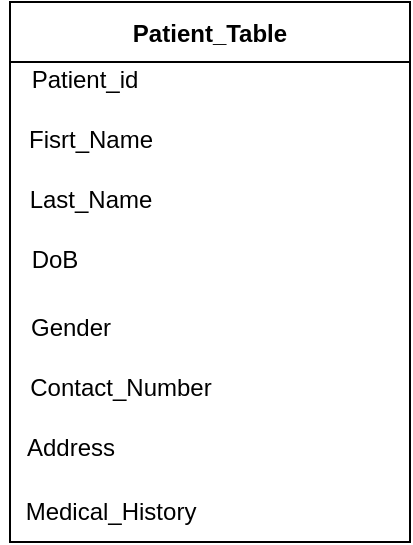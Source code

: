 <mxfile version="24.7.8">
  <diagram name="Page-1" id="5CPuJgBsUaOjI_eojxd_">
    <mxGraphModel dx="874" dy="532" grid="1" gridSize="10" guides="1" tooltips="1" connect="1" arrows="1" fold="1" page="1" pageScale="1" pageWidth="850" pageHeight="1100" math="0" shadow="0">
      <root>
        <mxCell id="0" />
        <mxCell id="1" parent="0" />
        <mxCell id="MtOOMFjzf1gfUAbF_CY8-6" value="Patient_Table" style="swimlane;startSize=30;" vertex="1" parent="1">
          <mxGeometry x="320" y="180" width="200" height="270" as="geometry" />
        </mxCell>
        <mxCell id="MtOOMFjzf1gfUAbF_CY8-8" value="Fisrt_Name" style="text;html=1;align=center;verticalAlign=middle;resizable=0;points=[];autosize=1;strokeColor=none;fillColor=none;" vertex="1" parent="MtOOMFjzf1gfUAbF_CY8-6">
          <mxGeometry x="-5" y="54" width="90" height="30" as="geometry" />
        </mxCell>
        <mxCell id="MtOOMFjzf1gfUAbF_CY8-9" value="Last_Name" style="text;html=1;align=center;verticalAlign=middle;resizable=0;points=[];autosize=1;strokeColor=none;fillColor=none;" vertex="1" parent="MtOOMFjzf1gfUAbF_CY8-6">
          <mxGeometry y="84" width="80" height="30" as="geometry" />
        </mxCell>
        <mxCell id="MtOOMFjzf1gfUAbF_CY8-10" value="DoB" style="text;html=1;align=center;verticalAlign=middle;resizable=0;points=[];autosize=1;strokeColor=none;fillColor=none;" vertex="1" parent="MtOOMFjzf1gfUAbF_CY8-6">
          <mxGeometry x="-3" y="114" width="50" height="30" as="geometry" />
        </mxCell>
        <mxCell id="MtOOMFjzf1gfUAbF_CY8-15" value="Medical_History" style="text;html=1;align=center;verticalAlign=middle;resizable=0;points=[];autosize=1;strokeColor=none;fillColor=none;" vertex="1" parent="MtOOMFjzf1gfUAbF_CY8-6">
          <mxGeometry x="-5" y="240" width="110" height="30" as="geometry" />
        </mxCell>
        <mxCell id="MtOOMFjzf1gfUAbF_CY8-7" value="Patient_id" style="text;html=1;align=center;verticalAlign=middle;resizable=0;points=[];autosize=1;strokeColor=none;fillColor=none;" vertex="1" parent="1">
          <mxGeometry x="317" y="204" width="80" height="30" as="geometry" />
        </mxCell>
        <mxCell id="MtOOMFjzf1gfUAbF_CY8-12" value="Gender" style="text;html=1;align=center;verticalAlign=middle;resizable=0;points=[];autosize=1;strokeColor=none;fillColor=none;" vertex="1" parent="1">
          <mxGeometry x="320" y="328" width="60" height="30" as="geometry" />
        </mxCell>
        <mxCell id="MtOOMFjzf1gfUAbF_CY8-13" value="Contact_Number" style="text;html=1;align=center;verticalAlign=middle;resizable=0;points=[];autosize=1;strokeColor=none;fillColor=none;" vertex="1" parent="1">
          <mxGeometry x="320" y="358" width="110" height="30" as="geometry" />
        </mxCell>
        <mxCell id="MtOOMFjzf1gfUAbF_CY8-14" value="Address" style="text;html=1;align=center;verticalAlign=middle;resizable=0;points=[];autosize=1;strokeColor=none;fillColor=none;" vertex="1" parent="1">
          <mxGeometry x="315" y="388" width="70" height="30" as="geometry" />
        </mxCell>
      </root>
    </mxGraphModel>
  </diagram>
</mxfile>
